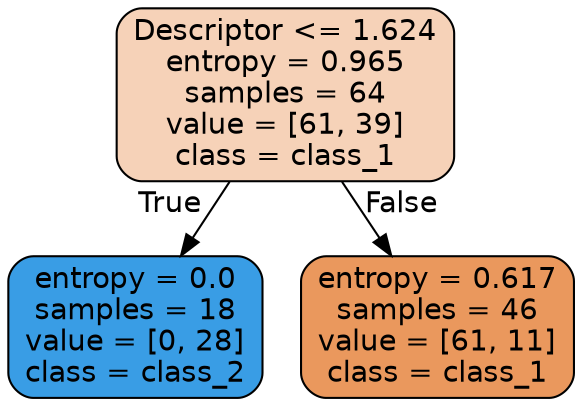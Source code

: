 digraph Tree {
node [shape=box, style="filled, rounded", color="black", fontname="helvetica"] ;
edge [fontname="helvetica"] ;
0 [label="Descriptor <= 1.624\nentropy = 0.965\nsamples = 64\nvalue = [61, 39]\nclass = class_1", fillcolor="#f6d2b8"] ;
1 [label="entropy = 0.0\nsamples = 18\nvalue = [0, 28]\nclass = class_2", fillcolor="#399de5"] ;
0 -> 1 [labeldistance=2.5, labelangle=45, headlabel="True"] ;
2 [label="entropy = 0.617\nsamples = 46\nvalue = [61, 11]\nclass = class_1", fillcolor="#ea985d"] ;
0 -> 2 [labeldistance=2.5, labelangle=-45, headlabel="False"] ;
}
